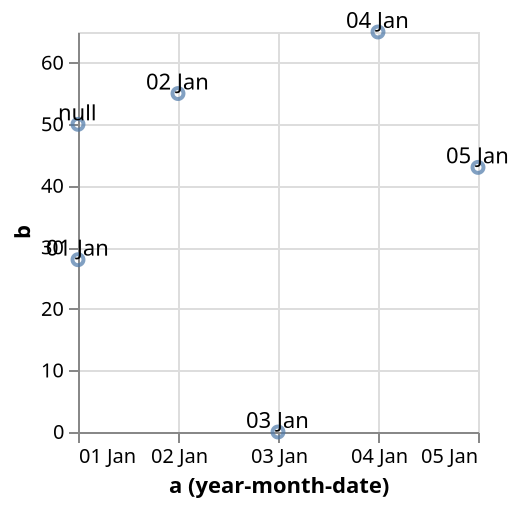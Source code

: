 {
  "$schema": "https://vega.github.io/schema/vega/v5.json",
  "background": "white",
  "padding": 5,
  "width": 200,
  "height": 200,
  "style": "cell",
  "data": [
    {
      "name": "source_0",
      "values": [
        {"a": "Jan 1, 2000", "b": 28},
        {"a": "Jan 2, 2000", "b": 55},
        {"a": "Jan 3, 2000", "b": null},
        {"a": "Jan 4, 2000", "b": 65},
        {"a": "Jan 5, 2000", "b": 43},
        {"a": null, "b": 50}
      ]
    },
    {
      "name": "data_0",
      "source": "source_0",
      "transform": [
        {"type": "formula", "expr": "toDate(datum[\"a\"])", "as": "a"},
        {
          "field": "a",
          "type": "timeunit",
          "units": ["year", "month", "date"],
          "as": ["yearmonthdate_a", "yearmonthdate_a_end"]
        }
      ]
    }
  ],
  "marks": [
    {
      "name": "layer_0_marks",
      "type": "symbol",
      "style": ["point"],
      "from": {"data": "data_0"},
      "encode": {
        "update": {
          "opacity": {"value": 0.7},
          "tooltip": {
            "signal": "{\"a (year-month-date)\": !isValid(datum[\"yearmonthdate_a\"]) || !isFinite(+datum[\"yearmonthdate_a\"]) ? \"\" + datum[\"yearmonthdate_a\"] : timeFormat(datum[\"yearmonthdate_a\"], '%d %b'), \"b\": !isValid(datum[\"b\"]) || !isFinite(+datum[\"b\"]) ? \"\" + datum[\"b\"] : format(datum[\"b\"], \"\")}"
          },
          "fill": {"value": "transparent"},
          "stroke": {"value": "#4c78a8"},
          "ariaRoleDescription": {"value": "point"},
          "description": {
            "signal": "\"a (year-month-date): \" + (!isValid(datum[\"yearmonthdate_a\"]) || !isFinite(+datum[\"yearmonthdate_a\"]) ? \"\" + datum[\"yearmonthdate_a\"] : timeFormat(datum[\"yearmonthdate_a\"], '%d %b')) + \"; b: \" + (!isValid(datum[\"b\"]) || !isFinite(+datum[\"b\"]) ? \"\" + datum[\"b\"] : format(datum[\"b\"], \"\"))"
          },
          "x": [
            {
              "test": "!isValid(datum[\"yearmonthdate_a\"]) || !isFinite(+datum[\"yearmonthdate_a\"])",
              "signal": "scale('x', domain('x')[0])"
            },
            {"scale": "x", "field": "yearmonthdate_a"}
          ],
          "y": [
            {
              "test": "!isValid(datum[\"b\"]) || !isFinite(+datum[\"b\"])",
              "scale": "y",
              "value": 0
            },
            {"scale": "y", "field": "b"}
          ]
        }
      }
    },
    {
      "name": "layer_1_marks",
      "type": "text",
      "style": ["text"],
      "from": {"data": "data_0"},
      "encode": {
        "update": {
          "baseline": {"value": "bottom"},
          "fill": {"value": "black"},
          "description": {
            "signal": "\"a (year-month-date): \" + (!isValid(datum[\"yearmonthdate_a\"]) || !isFinite(+datum[\"yearmonthdate_a\"]) ? \"\" + datum[\"yearmonthdate_a\"] : timeFormat(datum[\"yearmonthdate_a\"], '%d %b')) + \"; b: \" + (!isValid(datum[\"b\"]) || !isFinite(+datum[\"b\"]) ? \"\" + datum[\"b\"] : format(datum[\"b\"], \"\"))"
          },
          "x": [
            {
              "test": "!isValid(datum[\"yearmonthdate_a\"]) || !isFinite(+datum[\"yearmonthdate_a\"])",
              "signal": "scale('x', domain('x')[0])"
            },
            {"scale": "x", "field": "yearmonthdate_a"}
          ],
          "y": [
            {
              "test": "!isValid(datum[\"b\"]) || !isFinite(+datum[\"b\"])",
              "scale": "y",
              "value": 0
            },
            {"scale": "y", "field": "b"}
          ],
          "text": {
            "signal": "!isValid(datum[\"yearmonthdate_a\"]) || !isFinite(+datum[\"yearmonthdate_a\"]) ? \"\" + datum[\"yearmonthdate_a\"] : timeFormat(datum[\"yearmonthdate_a\"], '%d %b')"
          },
          "align": {"value": "center"}
        }
      }
    }
  ],
  "scales": [
    {
      "name": "x",
      "type": "time",
      "domain": {"data": "data_0", "field": "yearmonthdate_a"},
      "range": [0, {"signal": "width"}]
    },
    {
      "name": "y",
      "type": "linear",
      "domain": {"data": "data_0", "field": "b"},
      "range": [{"signal": "height"}, 0],
      "nice": true,
      "zero": true
    }
  ],
  "axes": [
    {
      "scale": "x",
      "orient": "bottom",
      "gridScale": "y",
      "grid": true,
      "tickCount": {"signal": "ceil(width/40)"},
      "tickMinStep": {
        "signal": "datetime(2001, 0, 2, 0, 0, 0, 0) - datetime(2001, 0, 1, 0, 0, 0, 0)"
      },
      "domain": false,
      "labels": false,
      "aria": false,
      "maxExtent": 0,
      "minExtent": 0,
      "ticks": false,
      "zindex": 0
    },
    {
      "scale": "y",
      "orient": "left",
      "gridScale": "x",
      "grid": true,
      "tickCount": {"signal": "ceil(height/40)"},
      "domain": false,
      "labels": false,
      "aria": false,
      "maxExtent": 0,
      "minExtent": 0,
      "ticks": false,
      "zindex": 0
    },
    {
      "scale": "x",
      "orient": "bottom",
      "grid": false,
      "title": "a (year-month-date)",
      "format": "%d %b",
      "labelFlush": true,
      "labelOverlap": true,
      "tickCount": {"signal": "ceil(width/40)"},
      "tickMinStep": {
        "signal": "datetime(2001, 0, 2, 0, 0, 0, 0) - datetime(2001, 0, 1, 0, 0, 0, 0)"
      },
      "zindex": 0
    },
    {
      "scale": "y",
      "orient": "left",
      "grid": false,
      "title": "b",
      "labelOverlap": true,
      "tickCount": {"signal": "ceil(height/40)"},
      "zindex": 0
    }
  ]
}
